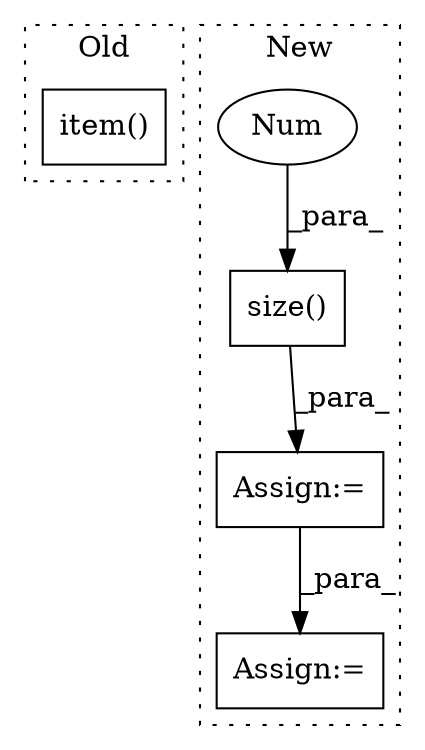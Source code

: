 digraph G {
subgraph cluster0 {
1 [label="item()" a="75" s="3898" l="11" shape="box"];
label = "Old";
style="dotted";
}
subgraph cluster1 {
2 [label="size()" a="75" s="5729,5738" l="8,1" shape="box"];
3 [label="Num" a="76" s="5737" l="1" shape="ellipse"];
4 [label="Assign:=" a="68" s="5969" l="3" shape="box"];
5 [label="Assign:=" a="68" s="5715" l="3" shape="box"];
label = "New";
style="dotted";
}
2 -> 5 [label="_para_"];
3 -> 2 [label="_para_"];
5 -> 4 [label="_para_"];
}